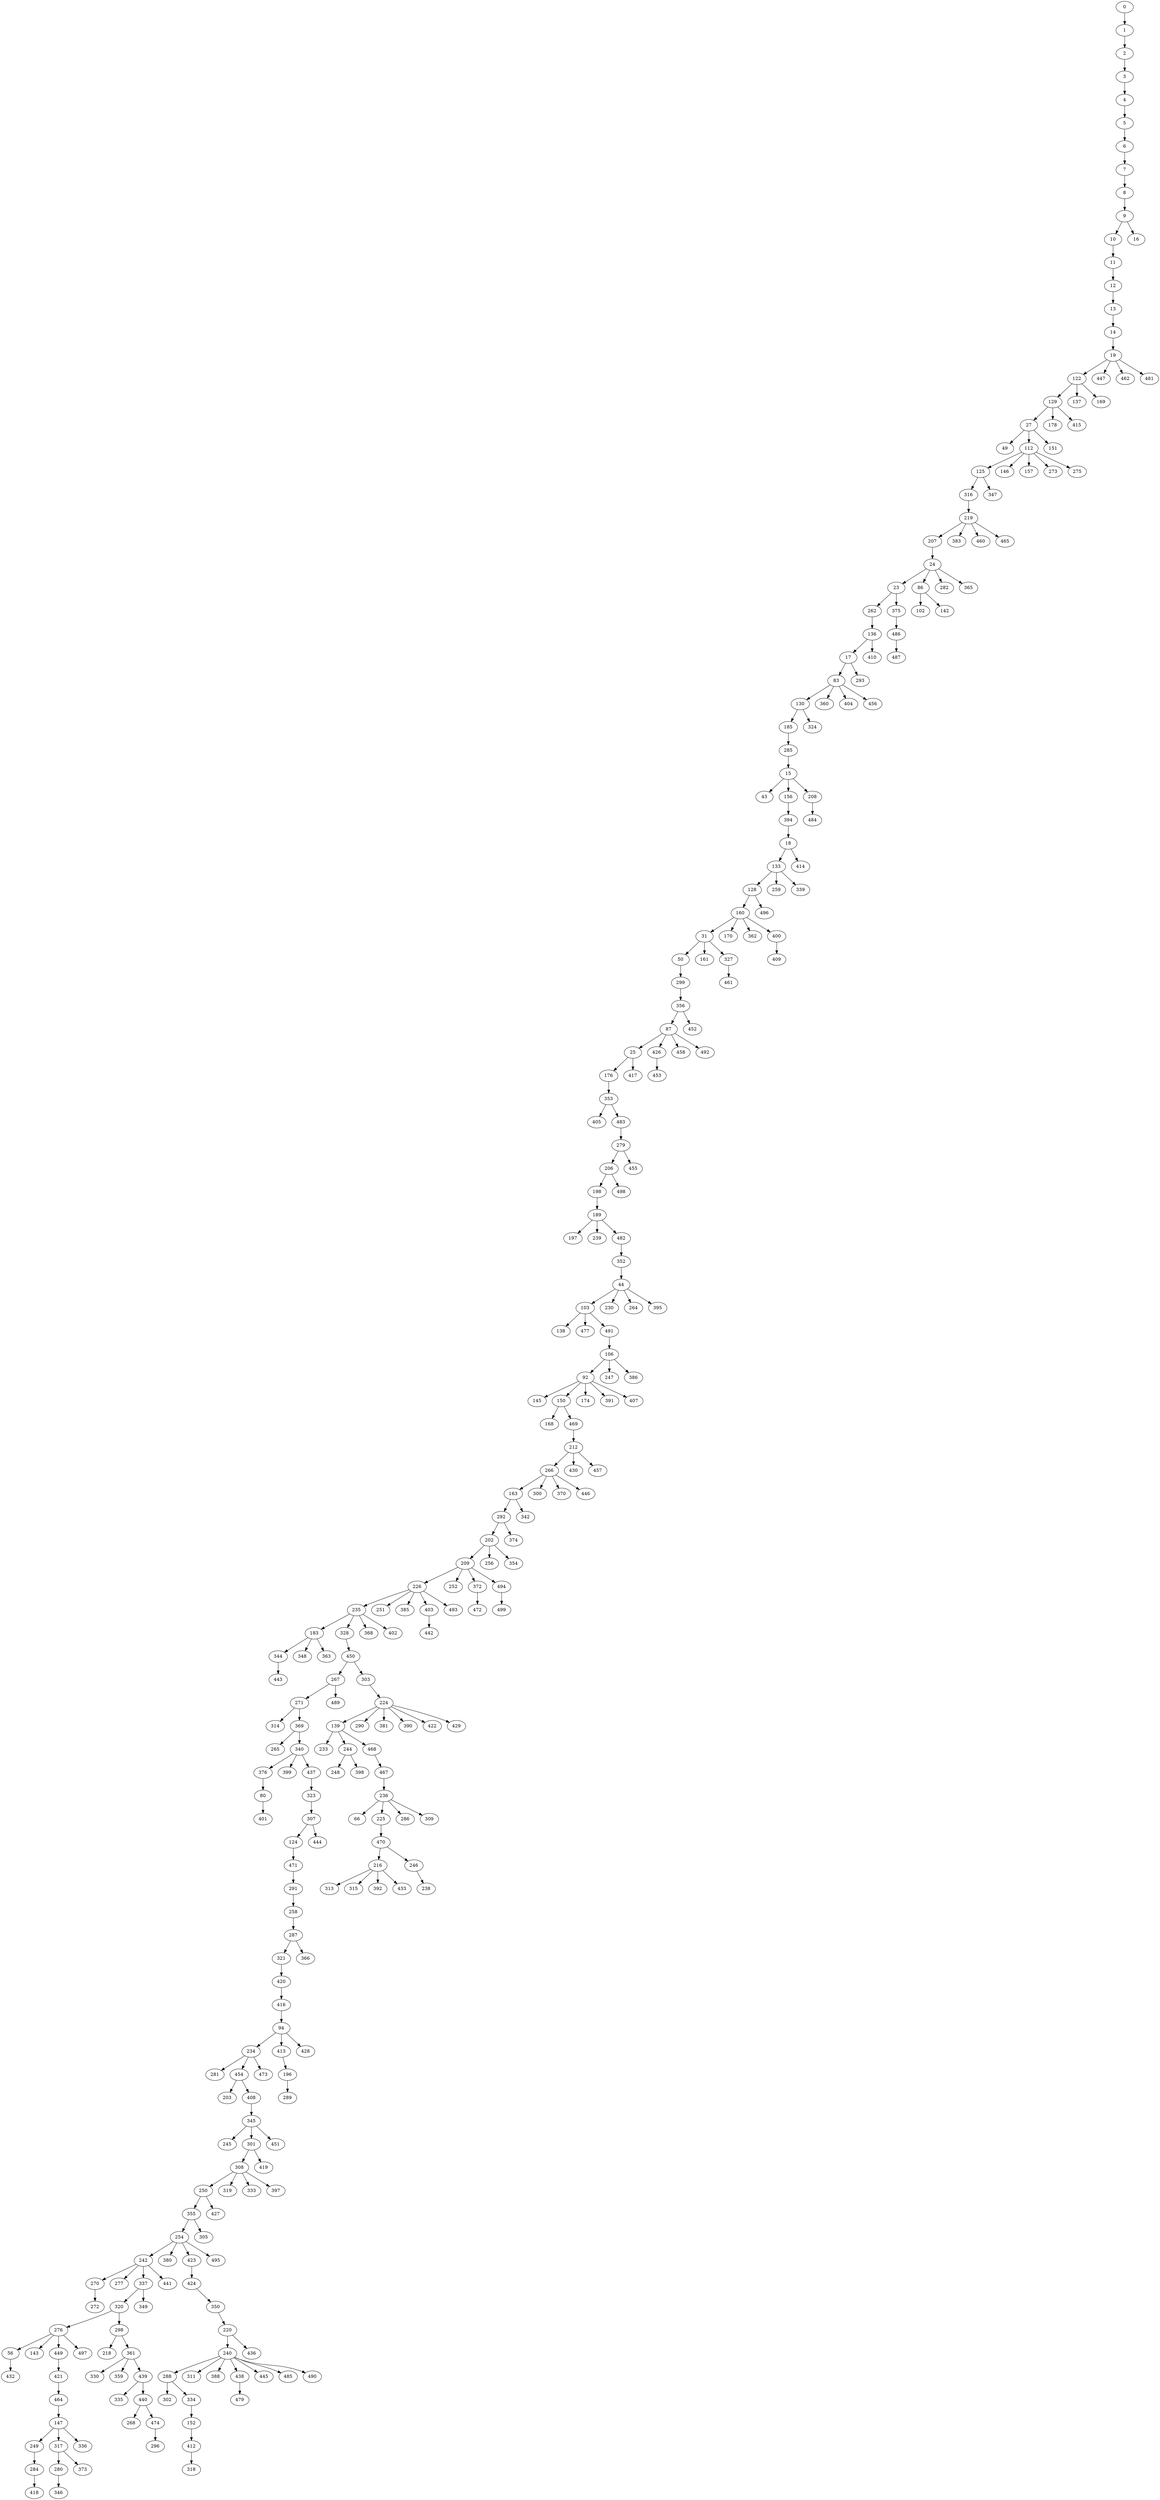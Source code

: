 digraph {
	0 [label=0]
	1 [label=1]
	2 [label=2]
	3 [label=3]
	4 [label=4]
	5 [label=5]
	6 [label=6]
	7 [label=7]
	8 [label=8]
	9 [label=9]
	10 [label=10]
	11 [label=11]
	12 [label=12]
	13 [label=13]
	14 [label=14]
	19 [label=19]
	122 [label=122]
	129 [label=129]
	27 [label=27]
	49 [label=49]
	112 [label=112]
	125 [label=125]
	316 [label=316]
	219 [label=219]
	207 [label=207]
	24 [label=24]
	23 [label=23]
	262 [label=262]
	136 [label=136]
	17 [label=17]
	83 [label=83]
	130 [label=130]
	185 [label=185]
	285 [label=285]
	15 [label=15]
	43 [label=43]
	156 [label=156]
	394 [label=394]
	18 [label=18]
	133 [label=133]
	128 [label=128]
	160 [label=160]
	31 [label=31]
	50 [label=50]
	299 [label=299]
	356 [label=356]
	87 [label=87]
	25 [label=25]
	176 [label=176]
	353 [label=353]
	405 [label=405]
	483 [label=483]
	279 [label=279]
	206 [label=206]
	198 [label=198]
	189 [label=189]
	197 [label=197]
	239 [label=239]
	482 [label=482]
	352 [label=352]
	44 [label=44]
	103 [label=103]
	138 [label=138]
	477 [label=477]
	491 [label=491]
	106 [label=106]
	92 [label=92]
	145 [label=145]
	150 [label=150]
	168 [label=168]
	469 [label=469]
	212 [label=212]
	266 [label=266]
	163 [label=163]
	292 [label=292]
	202 [label=202]
	209 [label=209]
	226 [label=226]
	235 [label=235]
	183 [label=183]
	344 [label=344]
	443 [label=443]
	348 [label=348]
	363 [label=363]
	328 [label=328]
	450 [label=450]
	267 [label=267]
	271 [label=271]
	314 [label=314]
	369 [label=369]
	265 [label=265]
	340 [label=340]
	376 [label=376]
	80 [label=80]
	401 [label=401]
	399 [label=399]
	437 [label=437]
	323 [label=323]
	307 [label=307]
	124 [label=124]
	471 [label=471]
	291 [label=291]
	258 [label=258]
	287 [label=287]
	321 [label=321]
	420 [label=420]
	416 [label=416]
	94 [label=94]
	234 [label=234]
	281 [label=281]
	454 [label=454]
	203 [label=203]
	408 [label=408]
	345 [label=345]
	245 [label=245]
	301 [label=301]
	308 [label=308]
	250 [label=250]
	355 [label=355]
	254 [label=254]
	242 [label=242]
	270 [label=270]
	272 [label=272]
	277 [label=277]
	337 [label=337]
	320 [label=320]
	276 [label=276]
	56 [label=56]
	432 [label=432]
	143 [label=143]
	449 [label=449]
	421 [label=421]
	464 [label=464]
	147 [label=147]
	249 [label=249]
	284 [label=284]
	418 [label=418]
	317 [label=317]
	280 [label=280]
	346 [label=346]
	373 [label=373]
	336 [label=336]
	497 [label=497]
	298 [label=298]
	218 [label=218]
	361 [label=361]
	330 [label=330]
	359 [label=359]
	439 [label=439]
	335 [label=335]
	440 [label=440]
	268 [label=268]
	474 [label=474]
	296 [label=296]
	349 [label=349]
	441 [label=441]
	380 [label=380]
	423 [label=423]
	424 [label=424]
	350 [label=350]
	220 [label=220]
	240 [label=240]
	288 [label=288]
	302 [label=302]
	334 [label=334]
	152 [label=152]
	412 [label=412]
	318 [label=318]
	311 [label=311]
	388 [label=388]
	438 [label=438]
	479 [label=479]
	445 [label=445]
	485 [label=485]
	490 [label=490]
	436 [label=436]
	495 [label=495]
	305 [label=305]
	427 [label=427]
	319 [label=319]
	333 [label=333]
	397 [label=397]
	419 [label=419]
	451 [label=451]
	473 [label=473]
	413 [label=413]
	196 [label=196]
	289 [label=289]
	428 [label=428]
	366 [label=366]
	444 [label=444]
	489 [label=489]
	303 [label=303]
	224 [label=224]
	139 [label=139]
	233 [label=233]
	244 [label=244]
	248 [label=248]
	398 [label=398]
	468 [label=468]
	467 [label=467]
	236 [label=236]
	66 [label=66]
	225 [label=225]
	470 [label=470]
	216 [label=216]
	313 [label=313]
	315 [label=315]
	392 [label=392]
	433 [label=433]
	246 [label=246]
	238 [label=238]
	286 [label=286]
	309 [label=309]
	290 [label=290]
	381 [label=381]
	390 [label=390]
	422 [label=422]
	429 [label=429]
	368 [label=368]
	402 [label=402]
	251 [label=251]
	385 [label=385]
	403 [label=403]
	442 [label=442]
	493 [label=493]
	252 [label=252]
	372 [label=372]
	472 [label=472]
	494 [label=494]
	499 [label=499]
	256 [label=256]
	354 [label=354]
	374 [label=374]
	342 [label=342]
	300 [label=300]
	370 [label=370]
	446 [label=446]
	430 [label=430]
	457 [label=457]
	174 [label=174]
	391 [label=391]
	407 [label=407]
	247 [label=247]
	386 [label=386]
	230 [label=230]
	264 [label=264]
	395 [label=395]
	498 [label=498]
	455 [label=455]
	417 [label=417]
	426 [label=426]
	453 [label=453]
	458 [label=458]
	492 [label=492]
	452 [label=452]
	161 [label=161]
	327 [label=327]
	461 [label=461]
	170 [label=170]
	362 [label=362]
	400 [label=400]
	409 [label=409]
	496 [label=496]
	259 [label=259]
	339 [label=339]
	414 [label=414]
	208 [label=208]
	484 [label=484]
	324 [label=324]
	360 [label=360]
	404 [label=404]
	456 [label=456]
	293 [label=293]
	410 [label=410]
	375 [label=375]
	486 [label=486]
	487 [label=487]
	86 [label=86]
	102 [label=102]
	142 [label=142]
	282 [label=282]
	365 [label=365]
	383 [label=383]
	460 [label=460]
	465 [label=465]
	347 [label=347]
	146 [label=146]
	157 [label=157]
	273 [label=273]
	275 [label=275]
	151 [label=151]
	178 [label=178]
	415 [label=415]
	137 [label=137]
	169 [label=169]
	447 [label=447]
	462 [label=462]
	481 [label=481]
	16 [label=16]
	0 -> 1
	1 -> 2
	2 -> 3
	3 -> 4
	4 -> 5
	5 -> 6
	6 -> 7
	7 -> 8
	8 -> 9
	9 -> 10
	10 -> 11
	11 -> 12
	12 -> 13
	13 -> 14
	14 -> 19
	19 -> 122
	122 -> 129
	129 -> 27
	27 -> 49
	27 -> 112
	112 -> 125
	125 -> 316
	316 -> 219
	219 -> 207
	207 -> 24
	24 -> 23
	23 -> 262
	262 -> 136
	136 -> 17
	17 -> 83
	83 -> 130
	130 -> 185
	185 -> 285
	285 -> 15
	15 -> 43
	15 -> 156
	156 -> 394
	394 -> 18
	18 -> 133
	133 -> 128
	128 -> 160
	160 -> 31
	31 -> 50
	50 -> 299
	299 -> 356
	356 -> 87
	87 -> 25
	25 -> 176
	176 -> 353
	353 -> 405
	353 -> 483
	483 -> 279
	279 -> 206
	206 -> 198
	198 -> 189
	189 -> 197
	189 -> 239
	189 -> 482
	482 -> 352
	352 -> 44
	44 -> 103
	103 -> 138
	103 -> 477
	103 -> 491
	491 -> 106
	106 -> 92
	92 -> 145
	92 -> 150
	150 -> 168
	150 -> 469
	469 -> 212
	212 -> 266
	266 -> 163
	163 -> 292
	292 -> 202
	202 -> 209
	209 -> 226
	226 -> 235
	235 -> 183
	183 -> 344
	344 -> 443
	183 -> 348
	183 -> 363
	235 -> 328
	328 -> 450
	450 -> 267
	267 -> 271
	271 -> 314
	271 -> 369
	369 -> 265
	369 -> 340
	340 -> 376
	376 -> 80
	80 -> 401
	340 -> 399
	340 -> 437
	437 -> 323
	323 -> 307
	307 -> 124
	124 -> 471
	471 -> 291
	291 -> 258
	258 -> 287
	287 -> 321
	321 -> 420
	420 -> 416
	416 -> 94
	94 -> 234
	234 -> 281
	234 -> 454
	454 -> 203
	454 -> 408
	408 -> 345
	345 -> 245
	345 -> 301
	301 -> 308
	308 -> 250
	250 -> 355
	355 -> 254
	254 -> 242
	242 -> 270
	270 -> 272
	242 -> 277
	242 -> 337
	337 -> 320
	320 -> 276
	276 -> 56
	56 -> 432
	276 -> 143
	276 -> 449
	449 -> 421
	421 -> 464
	464 -> 147
	147 -> 249
	249 -> 284
	284 -> 418
	147 -> 317
	317 -> 280
	280 -> 346
	317 -> 373
	147 -> 336
	276 -> 497
	320 -> 298
	298 -> 218
	298 -> 361
	361 -> 330
	361 -> 359
	361 -> 439
	439 -> 335
	439 -> 440
	440 -> 268
	440 -> 474
	474 -> 296
	337 -> 349
	242 -> 441
	254 -> 380
	254 -> 423
	423 -> 424
	424 -> 350
	350 -> 220
	220 -> 240
	240 -> 288
	288 -> 302
	288 -> 334
	334 -> 152
	152 -> 412
	412 -> 318
	240 -> 311
	240 -> 388
	240 -> 438
	438 -> 479
	240 -> 445
	240 -> 485
	240 -> 490
	220 -> 436
	254 -> 495
	355 -> 305
	250 -> 427
	308 -> 319
	308 -> 333
	308 -> 397
	301 -> 419
	345 -> 451
	234 -> 473
	94 -> 413
	413 -> 196
	196 -> 289
	94 -> 428
	287 -> 366
	307 -> 444
	267 -> 489
	450 -> 303
	303 -> 224
	224 -> 139
	139 -> 233
	139 -> 244
	244 -> 248
	244 -> 398
	139 -> 468
	468 -> 467
	467 -> 236
	236 -> 66
	236 -> 225
	225 -> 470
	470 -> 216
	216 -> 313
	216 -> 315
	216 -> 392
	216 -> 433
	470 -> 246
	246 -> 238
	236 -> 286
	236 -> 309
	224 -> 290
	224 -> 381
	224 -> 390
	224 -> 422
	224 -> 429
	235 -> 368
	235 -> 402
	226 -> 251
	226 -> 385
	226 -> 403
	403 -> 442
	226 -> 493
	209 -> 252
	209 -> 372
	372 -> 472
	209 -> 494
	494 -> 499
	202 -> 256
	202 -> 354
	292 -> 374
	163 -> 342
	266 -> 300
	266 -> 370
	266 -> 446
	212 -> 430
	212 -> 457
	92 -> 174
	92 -> 391
	92 -> 407
	106 -> 247
	106 -> 386
	44 -> 230
	44 -> 264
	44 -> 395
	206 -> 498
	279 -> 455
	25 -> 417
	87 -> 426
	426 -> 453
	87 -> 458
	87 -> 492
	356 -> 452
	31 -> 161
	31 -> 327
	327 -> 461
	160 -> 170
	160 -> 362
	160 -> 400
	400 -> 409
	128 -> 496
	133 -> 259
	133 -> 339
	18 -> 414
	15 -> 208
	208 -> 484
	130 -> 324
	83 -> 360
	83 -> 404
	83 -> 456
	17 -> 293
	136 -> 410
	23 -> 375
	375 -> 486
	486 -> 487
	24 -> 86
	86 -> 102
	86 -> 142
	24 -> 282
	24 -> 365
	219 -> 383
	219 -> 460
	219 -> 465
	125 -> 347
	112 -> 146
	112 -> 157
	112 -> 273
	112 -> 275
	27 -> 151
	129 -> 178
	129 -> 415
	122 -> 137
	122 -> 169
	19 -> 447
	19 -> 462
	19 -> 481
	9 -> 16
}
